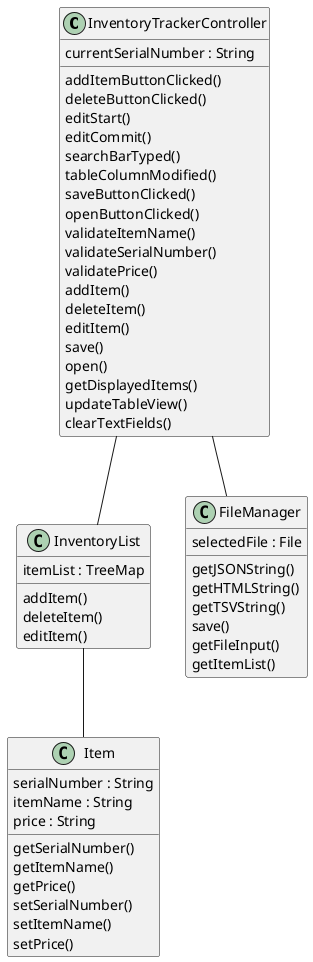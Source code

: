 @startuml

class InventoryTrackerController
{
currentSerialNumber : String
addItemButtonClicked()
deleteButtonClicked()
editStart()
editCommit()
searchBarTyped()
tableColumnModified()
saveButtonClicked()
openButtonClicked()
validateItemName()
validateSerialNumber()
validatePrice()
addItem()
deleteItem()
editItem()
save()
open()
getDisplayedItems()
updateTableView()
clearTextFields()
}

class InventoryList
{
itemList : TreeMap
addItem()
deleteItem()
editItem()
}

class Item
{
serialNumber : String
itemName : String
price : String
getSerialNumber()
getItemName()
getPrice()
setSerialNumber()
setItemName()
setPrice()
}

class FileManager
{
selectedFile : File
getJSONString()
getHTMLString()
getTSVString()
save()
getFileInput()
getItemList()
}

InventoryTrackerController -- InventoryList
InventoryList -- Item
InventoryTrackerController -- FileManager

@enduml